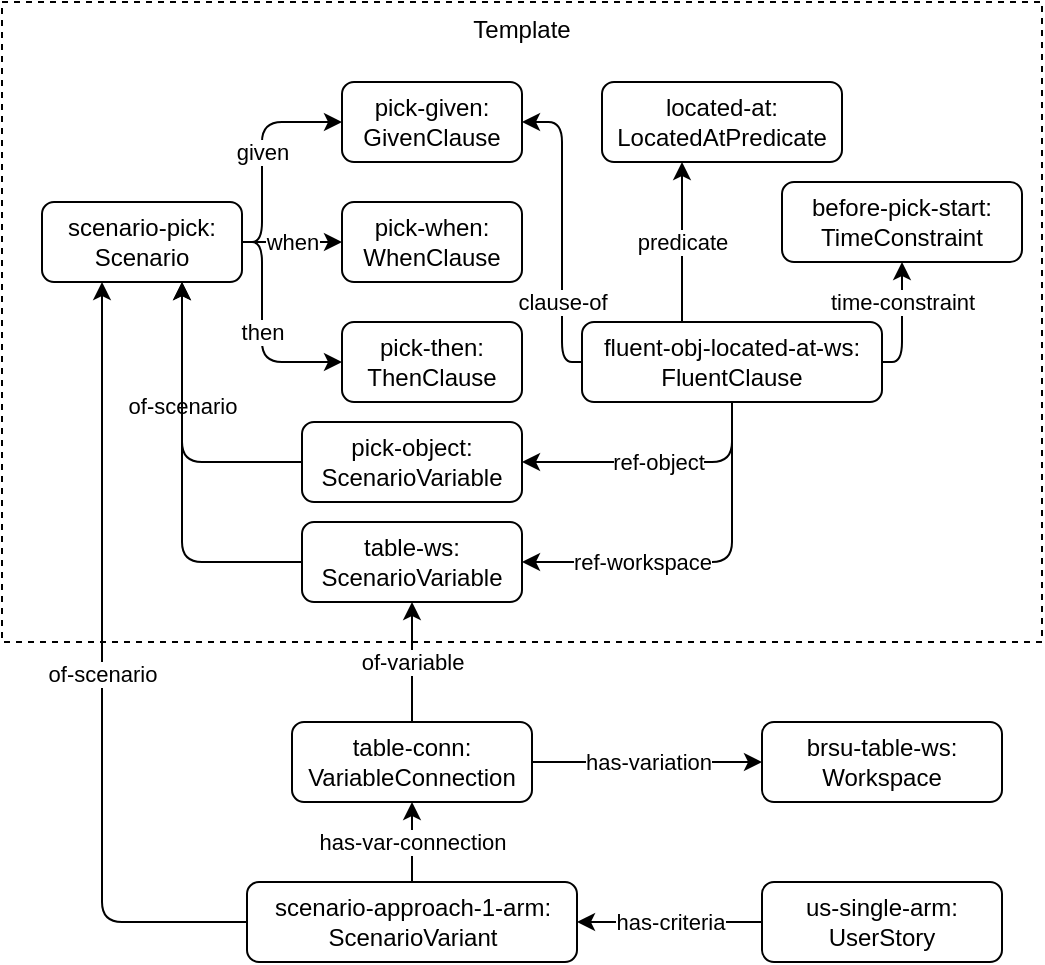 <mxfile version="20.6.2" type="github">
  <diagram id="7C1xGLEkhZVZ-dPrB2Q-" name="Page-1">
    <mxGraphModel dx="1185" dy="636" grid="1" gridSize="10" guides="1" tooltips="1" connect="1" arrows="1" fold="1" page="1" pageScale="1" pageWidth="850" pageHeight="1100" math="0" shadow="0">
      <root>
        <mxCell id="0" />
        <mxCell id="1" parent="0" />
        <mxCell id="-Q3AlBVAB8pd4UczHKoV-29" value="has-criteria" style="edgeStyle=orthogonalEdgeStyle;rounded=1;orthogonalLoop=1;jettySize=auto;html=1;" edge="1" parent="1" source="-Q3AlBVAB8pd4UczHKoV-1" target="-Q3AlBVAB8pd4UczHKoV-26">
          <mxGeometry relative="1" as="geometry" />
        </mxCell>
        <mxCell id="-Q3AlBVAB8pd4UczHKoV-1" value="us-single-arm: UserStory" style="rounded=1;whiteSpace=wrap;html=1;" vertex="1" parent="1">
          <mxGeometry x="480" y="650" width="120" height="40" as="geometry" />
        </mxCell>
        <mxCell id="-Q3AlBVAB8pd4UczHKoV-9" value="Template" style="rounded=0;whiteSpace=wrap;html=1;verticalAlign=top;fillColor=none;container=1;collapsible=0;recursiveResize=0;dashed=1;" vertex="1" parent="1">
          <mxGeometry x="100" y="210" width="520" height="320" as="geometry" />
        </mxCell>
        <mxCell id="-Q3AlBVAB8pd4UczHKoV-2" value="scenario-pick: Scenario" style="rounded=1;whiteSpace=wrap;html=1;" vertex="1" parent="-Q3AlBVAB8pd4UczHKoV-9">
          <mxGeometry x="20" y="100" width="100" height="40" as="geometry" />
        </mxCell>
        <mxCell id="-Q3AlBVAB8pd4UczHKoV-3" value="pick-given: GivenClause" style="rounded=1;whiteSpace=wrap;html=1;" vertex="1" parent="-Q3AlBVAB8pd4UczHKoV-9">
          <mxGeometry x="170" y="40" width="90" height="40" as="geometry" />
        </mxCell>
        <mxCell id="-Q3AlBVAB8pd4UczHKoV-6" value="given" style="edgeStyle=orthogonalEdgeStyle;rounded=1;orthogonalLoop=1;jettySize=auto;html=1;" edge="1" parent="-Q3AlBVAB8pd4UczHKoV-9" source="-Q3AlBVAB8pd4UczHKoV-2" target="-Q3AlBVAB8pd4UczHKoV-3">
          <mxGeometry relative="1" as="geometry">
            <mxPoint x="170" y="60" as="targetPoint" />
            <Array as="points">
              <mxPoint x="130" y="120" />
              <mxPoint x="130" y="60" />
            </Array>
          </mxGeometry>
        </mxCell>
        <mxCell id="-Q3AlBVAB8pd4UczHKoV-4" value="pick-when: WhenClause" style="rounded=1;whiteSpace=wrap;html=1;" vertex="1" parent="-Q3AlBVAB8pd4UczHKoV-9">
          <mxGeometry x="170" y="100" width="90" height="40" as="geometry" />
        </mxCell>
        <mxCell id="-Q3AlBVAB8pd4UczHKoV-7" value="when" style="edgeStyle=orthogonalEdgeStyle;rounded=1;orthogonalLoop=1;jettySize=auto;html=1;" edge="1" parent="-Q3AlBVAB8pd4UczHKoV-9" source="-Q3AlBVAB8pd4UczHKoV-2" target="-Q3AlBVAB8pd4UczHKoV-4">
          <mxGeometry relative="1" as="geometry" />
        </mxCell>
        <mxCell id="-Q3AlBVAB8pd4UczHKoV-5" value="pick-then: ThenClause" style="rounded=1;whiteSpace=wrap;html=1;" vertex="1" parent="-Q3AlBVAB8pd4UczHKoV-9">
          <mxGeometry x="170" y="160" width="90" height="40" as="geometry" />
        </mxCell>
        <mxCell id="-Q3AlBVAB8pd4UczHKoV-8" value="then" style="edgeStyle=orthogonalEdgeStyle;rounded=1;orthogonalLoop=1;jettySize=auto;html=1;" edge="1" parent="-Q3AlBVAB8pd4UczHKoV-9" source="-Q3AlBVAB8pd4UczHKoV-2" target="-Q3AlBVAB8pd4UczHKoV-5">
          <mxGeometry relative="1" as="geometry">
            <Array as="points">
              <mxPoint x="130" y="120" />
              <mxPoint x="130" y="180" />
            </Array>
          </mxGeometry>
        </mxCell>
        <mxCell id="-Q3AlBVAB8pd4UczHKoV-11" value="of-scenario" style="edgeStyle=orthogonalEdgeStyle;rounded=1;orthogonalLoop=1;jettySize=auto;html=1;" edge="1" parent="-Q3AlBVAB8pd4UczHKoV-9" source="-Q3AlBVAB8pd4UczHKoV-10" target="-Q3AlBVAB8pd4UczHKoV-2">
          <mxGeometry x="0.176" relative="1" as="geometry">
            <Array as="points">
              <mxPoint x="90" y="230" />
            </Array>
            <mxPoint as="offset" />
          </mxGeometry>
        </mxCell>
        <mxCell id="-Q3AlBVAB8pd4UczHKoV-10" value="pick-object: ScenarioVariable" style="rounded=1;whiteSpace=wrap;html=1;" vertex="1" parent="-Q3AlBVAB8pd4UczHKoV-9">
          <mxGeometry x="150" y="210" width="110" height="40" as="geometry" />
        </mxCell>
        <mxCell id="-Q3AlBVAB8pd4UczHKoV-15" value="ref-object" style="edgeStyle=orthogonalEdgeStyle;rounded=1;orthogonalLoop=1;jettySize=auto;html=1;" edge="1" parent="-Q3AlBVAB8pd4UczHKoV-9" source="-Q3AlBVAB8pd4UczHKoV-12" target="-Q3AlBVAB8pd4UczHKoV-10">
          <mxGeometry relative="1" as="geometry">
            <Array as="points">
              <mxPoint x="365" y="230" />
            </Array>
          </mxGeometry>
        </mxCell>
        <mxCell id="-Q3AlBVAB8pd4UczHKoV-16" value="ref-workspace" style="edgeStyle=orthogonalEdgeStyle;rounded=1;orthogonalLoop=1;jettySize=auto;html=1;" edge="1" parent="-Q3AlBVAB8pd4UczHKoV-9" source="-Q3AlBVAB8pd4UczHKoV-12" target="-Q3AlBVAB8pd4UczHKoV-13">
          <mxGeometry x="0.351" relative="1" as="geometry">
            <Array as="points">
              <mxPoint x="365" y="280" />
            </Array>
            <mxPoint as="offset" />
          </mxGeometry>
        </mxCell>
        <mxCell id="-Q3AlBVAB8pd4UczHKoV-17" value="clause-of" style="edgeStyle=orthogonalEdgeStyle;rounded=1;orthogonalLoop=1;jettySize=auto;html=1;" edge="1" parent="-Q3AlBVAB8pd4UczHKoV-9" source="-Q3AlBVAB8pd4UczHKoV-12" target="-Q3AlBVAB8pd4UczHKoV-3">
          <mxGeometry x="-0.467" relative="1" as="geometry">
            <Array as="points">
              <mxPoint x="280" y="180" />
              <mxPoint x="280" y="60" />
            </Array>
            <mxPoint as="offset" />
          </mxGeometry>
        </mxCell>
        <mxCell id="-Q3AlBVAB8pd4UczHKoV-19" value="predicate" style="edgeStyle=orthogonalEdgeStyle;rounded=1;orthogonalLoop=1;jettySize=auto;html=1;" edge="1" parent="-Q3AlBVAB8pd4UczHKoV-9" source="-Q3AlBVAB8pd4UczHKoV-12" target="-Q3AlBVAB8pd4UczHKoV-18">
          <mxGeometry relative="1" as="geometry">
            <Array as="points">
              <mxPoint x="340" y="120" />
              <mxPoint x="340" y="120" />
            </Array>
          </mxGeometry>
        </mxCell>
        <mxCell id="-Q3AlBVAB8pd4UczHKoV-21" value="time-constraint" style="edgeStyle=orthogonalEdgeStyle;rounded=1;orthogonalLoop=1;jettySize=auto;html=1;" edge="1" parent="-Q3AlBVAB8pd4UczHKoV-9" source="-Q3AlBVAB8pd4UczHKoV-12" target="-Q3AlBVAB8pd4UczHKoV-20">
          <mxGeometry x="0.334" relative="1" as="geometry">
            <Array as="points">
              <mxPoint x="450" y="180" />
            </Array>
            <mxPoint as="offset" />
          </mxGeometry>
        </mxCell>
        <mxCell id="-Q3AlBVAB8pd4UczHKoV-12" value="fluent-obj-located-at-ws: FluentClause" style="rounded=1;whiteSpace=wrap;html=1;" vertex="1" parent="-Q3AlBVAB8pd4UczHKoV-9">
          <mxGeometry x="290" y="160" width="150" height="40" as="geometry" />
        </mxCell>
        <mxCell id="-Q3AlBVAB8pd4UczHKoV-14" style="edgeStyle=orthogonalEdgeStyle;rounded=1;orthogonalLoop=1;jettySize=auto;html=1;" edge="1" parent="-Q3AlBVAB8pd4UczHKoV-9" source="-Q3AlBVAB8pd4UczHKoV-13" target="-Q3AlBVAB8pd4UczHKoV-2">
          <mxGeometry relative="1" as="geometry">
            <Array as="points">
              <mxPoint x="90" y="280" />
            </Array>
          </mxGeometry>
        </mxCell>
        <mxCell id="-Q3AlBVAB8pd4UczHKoV-13" value="table-ws: ScenarioVariable" style="rounded=1;whiteSpace=wrap;html=1;" vertex="1" parent="-Q3AlBVAB8pd4UczHKoV-9">
          <mxGeometry x="150" y="260" width="110" height="40" as="geometry" />
        </mxCell>
        <mxCell id="-Q3AlBVAB8pd4UczHKoV-18" value="located-at: LocatedAtPredicate" style="rounded=1;whiteSpace=wrap;html=1;" vertex="1" parent="-Q3AlBVAB8pd4UczHKoV-9">
          <mxGeometry x="300" y="40" width="120" height="40" as="geometry" />
        </mxCell>
        <mxCell id="-Q3AlBVAB8pd4UczHKoV-20" value="before-pick-start: TimeConstraint" style="rounded=1;whiteSpace=wrap;html=1;" vertex="1" parent="-Q3AlBVAB8pd4UczHKoV-9">
          <mxGeometry x="390" y="90" width="120" height="40" as="geometry" />
        </mxCell>
        <mxCell id="-Q3AlBVAB8pd4UczHKoV-23" value="of-variable" style="edgeStyle=orthogonalEdgeStyle;rounded=1;orthogonalLoop=1;jettySize=auto;html=1;" edge="1" parent="1" source="-Q3AlBVAB8pd4UczHKoV-22" target="-Q3AlBVAB8pd4UczHKoV-13">
          <mxGeometry relative="1" as="geometry" />
        </mxCell>
        <mxCell id="-Q3AlBVAB8pd4UczHKoV-25" value="has-variation" style="edgeStyle=orthogonalEdgeStyle;rounded=1;orthogonalLoop=1;jettySize=auto;html=1;" edge="1" parent="1" source="-Q3AlBVAB8pd4UczHKoV-22" target="-Q3AlBVAB8pd4UczHKoV-24">
          <mxGeometry relative="1" as="geometry" />
        </mxCell>
        <mxCell id="-Q3AlBVAB8pd4UczHKoV-22" value="table-conn: VariableConnection" style="rounded=1;whiteSpace=wrap;html=1;" vertex="1" parent="1">
          <mxGeometry x="245" y="570" width="120" height="40" as="geometry" />
        </mxCell>
        <mxCell id="-Q3AlBVAB8pd4UczHKoV-24" value="brsu-table-ws: Workspace" style="rounded=1;whiteSpace=wrap;html=1;" vertex="1" parent="1">
          <mxGeometry x="480" y="570" width="120" height="40" as="geometry" />
        </mxCell>
        <mxCell id="-Q3AlBVAB8pd4UczHKoV-27" value="has-var-connection" style="edgeStyle=orthogonalEdgeStyle;rounded=1;orthogonalLoop=1;jettySize=auto;html=1;" edge="1" parent="1" source="-Q3AlBVAB8pd4UczHKoV-26" target="-Q3AlBVAB8pd4UczHKoV-22">
          <mxGeometry relative="1" as="geometry" />
        </mxCell>
        <mxCell id="-Q3AlBVAB8pd4UczHKoV-28" value="of-scenario" style="edgeStyle=orthogonalEdgeStyle;rounded=1;orthogonalLoop=1;jettySize=auto;html=1;" edge="1" parent="1" source="-Q3AlBVAB8pd4UczHKoV-26" target="-Q3AlBVAB8pd4UczHKoV-2">
          <mxGeometry relative="1" as="geometry">
            <Array as="points">
              <mxPoint x="150" y="670" />
            </Array>
          </mxGeometry>
        </mxCell>
        <mxCell id="-Q3AlBVAB8pd4UczHKoV-26" value="scenario-approach-1-arm: ScenarioVariant" style="rounded=1;whiteSpace=wrap;html=1;" vertex="1" parent="1">
          <mxGeometry x="222.5" y="650" width="165" height="40" as="geometry" />
        </mxCell>
      </root>
    </mxGraphModel>
  </diagram>
</mxfile>
